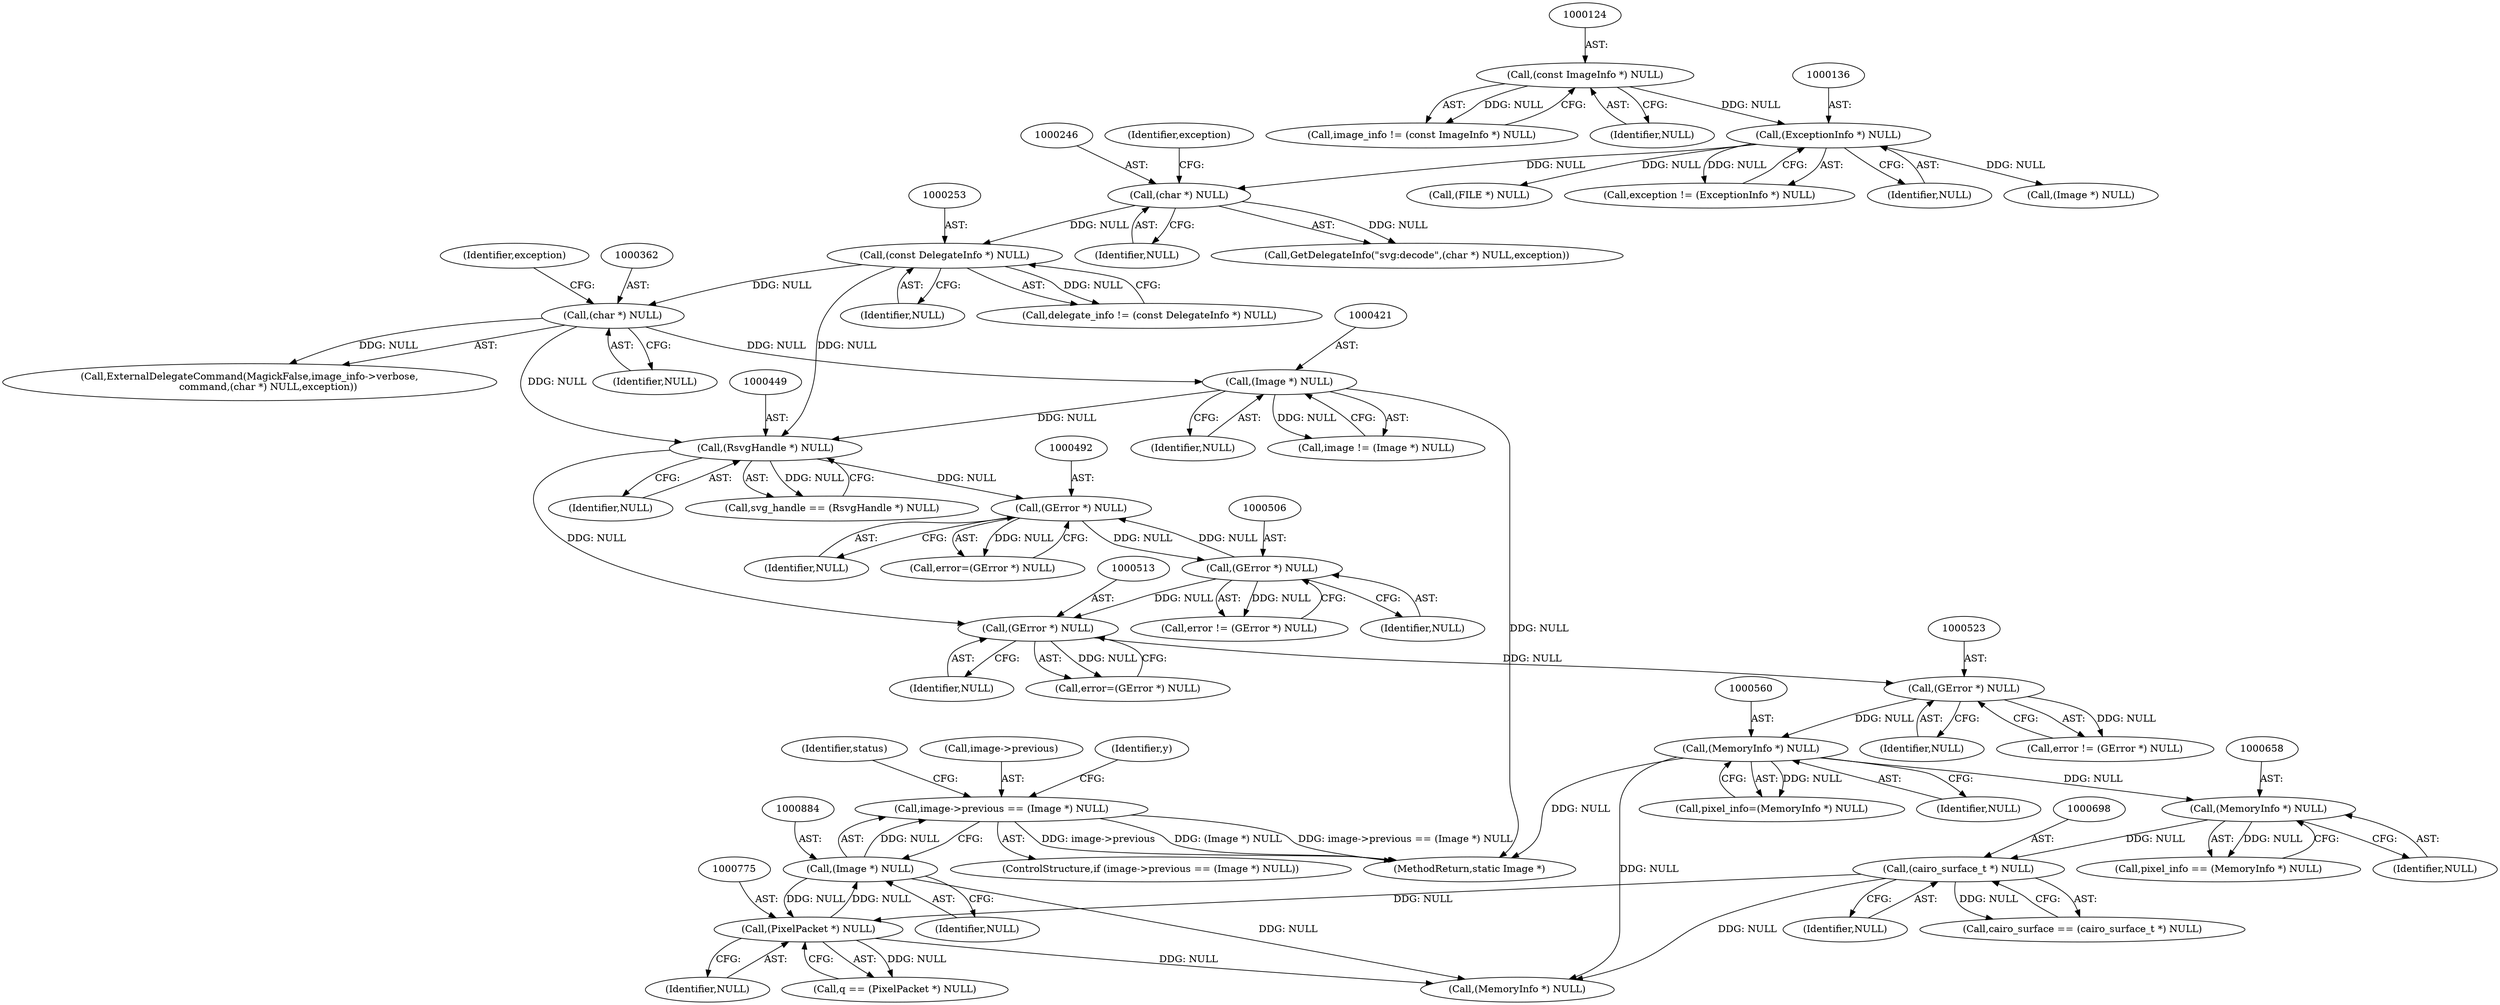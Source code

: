 digraph "0_ImageMagick_f6e9d0d9955e85bdd7540b251cd50d598dacc5e6_60@pointer" {
"1000879" [label="(Call,image->previous == (Image *) NULL)"];
"1000883" [label="(Call,(Image *) NULL)"];
"1000774" [label="(Call,(PixelPacket *) NULL)"];
"1000697" [label="(Call,(cairo_surface_t *) NULL)"];
"1000657" [label="(Call,(MemoryInfo *) NULL)"];
"1000559" [label="(Call,(MemoryInfo *) NULL)"];
"1000522" [label="(Call,(GError *) NULL)"];
"1000512" [label="(Call,(GError *) NULL)"];
"1000505" [label="(Call,(GError *) NULL)"];
"1000491" [label="(Call,(GError *) NULL)"];
"1000448" [label="(Call,(RsvgHandle *) NULL)"];
"1000252" [label="(Call,(const DelegateInfo *) NULL)"];
"1000245" [label="(Call,(char *) NULL)"];
"1000135" [label="(Call,(ExceptionInfo *) NULL)"];
"1000123" [label="(Call,(const ImageInfo *) NULL)"];
"1000420" [label="(Call,(Image *) NULL)"];
"1000361" [label="(Call,(char *) NULL)"];
"1000491" [label="(Call,(GError *) NULL)"];
"1000180" [label="(Call,(Image *) NULL)"];
"1000695" [label="(Call,cairo_surface == (cairo_surface_t *) NULL)"];
"1000450" [label="(Identifier,NULL)"];
"1000507" [label="(Identifier,NULL)"];
"1000885" [label="(Identifier,NULL)"];
"1000512" [label="(Call,(GError *) NULL)"];
"1000922" [label="(Call,(FILE *) NULL)"];
"1000699" [label="(Identifier,NULL)"];
"1000559" [label="(Call,(MemoryInfo *) NULL)"];
"1000364" [label="(Identifier,exception)"];
"1000522" [label="(Call,(GError *) NULL)"];
"1000420" [label="(Call,(Image *) NULL)"];
"1000503" [label="(Call,error != (GError *) NULL)"];
"1000493" [label="(Identifier,NULL)"];
"1000133" [label="(Call,exception != (ExceptionInfo *) NULL)"];
"1000524" [label="(Identifier,NULL)"];
"1000878" [label="(ControlStructure,if (image->previous == (Image *) NULL))"];
"1000657" [label="(Call,(MemoryInfo *) NULL)"];
"1000772" [label="(Call,q == (PixelPacket *) NULL)"];
"1000758" [label="(Identifier,y)"];
"1000254" [label="(Identifier,NULL)"];
"1000247" [label="(Identifier,NULL)"];
"1000248" [label="(Identifier,exception)"];
"1000489" [label="(Call,error=(GError *) NULL)"];
"1000774" [label="(Call,(PixelPacket *) NULL)"];
"1000135" [label="(Call,(ExceptionInfo *) NULL)"];
"1000355" [label="(Call,ExternalDelegateCommand(MagickFalse,image_info->verbose,\n            command,(char *) NULL,exception))"];
"1000514" [label="(Identifier,NULL)"];
"1000245" [label="(Call,(char *) NULL)"];
"1000888" [label="(Identifier,status)"];
"1000243" [label="(Call,GetDelegateInfo(\"svg:decode\",(char *) NULL,exception))"];
"1000137" [label="(Identifier,NULL)"];
"1000448" [label="(Call,(RsvgHandle *) NULL)"];
"1000121" [label="(Call,image_info != (const ImageInfo *) NULL)"];
"1000363" [label="(Identifier,NULL)"];
"1000697" [label="(Call,(cairo_surface_t *) NULL)"];
"1000125" [label="(Identifier,NULL)"];
"1000776" [label="(Identifier,NULL)"];
"1000510" [label="(Call,error=(GError *) NULL)"];
"1000361" [label="(Call,(char *) NULL)"];
"1000561" [label="(Identifier,NULL)"];
"1000250" [label="(Call,delegate_info != (const DelegateInfo *) NULL)"];
"1000655" [label="(Call,pixel_info == (MemoryInfo *) NULL)"];
"1000906" [label="(Call,(MemoryInfo *) NULL)"];
"1000879" [label="(Call,image->previous == (Image *) NULL)"];
"1000520" [label="(Call,error != (GError *) NULL)"];
"1000446" [label="(Call,svg_handle == (RsvgHandle *) NULL)"];
"1000123" [label="(Call,(const ImageInfo *) NULL)"];
"1000505" [label="(Call,(GError *) NULL)"];
"1000880" [label="(Call,image->previous)"];
"1000422" [label="(Identifier,NULL)"];
"1001464" [label="(MethodReturn,static Image *)"];
"1000557" [label="(Call,pixel_info=(MemoryInfo *) NULL)"];
"1000252" [label="(Call,(const DelegateInfo *) NULL)"];
"1000418" [label="(Call,image != (Image *) NULL)"];
"1000659" [label="(Identifier,NULL)"];
"1000883" [label="(Call,(Image *) NULL)"];
"1000879" -> "1000878"  [label="AST: "];
"1000879" -> "1000883"  [label="CFG: "];
"1000880" -> "1000879"  [label="AST: "];
"1000883" -> "1000879"  [label="AST: "];
"1000888" -> "1000879"  [label="CFG: "];
"1000758" -> "1000879"  [label="CFG: "];
"1000879" -> "1001464"  [label="DDG: (Image *) NULL"];
"1000879" -> "1001464"  [label="DDG: image->previous == (Image *) NULL"];
"1000879" -> "1001464"  [label="DDG: image->previous"];
"1000883" -> "1000879"  [label="DDG: NULL"];
"1000883" -> "1000885"  [label="CFG: "];
"1000884" -> "1000883"  [label="AST: "];
"1000885" -> "1000883"  [label="AST: "];
"1000883" -> "1000774"  [label="DDG: NULL"];
"1000774" -> "1000883"  [label="DDG: NULL"];
"1000883" -> "1000906"  [label="DDG: NULL"];
"1000774" -> "1000772"  [label="AST: "];
"1000774" -> "1000776"  [label="CFG: "];
"1000775" -> "1000774"  [label="AST: "];
"1000776" -> "1000774"  [label="AST: "];
"1000772" -> "1000774"  [label="CFG: "];
"1000774" -> "1000772"  [label="DDG: NULL"];
"1000697" -> "1000774"  [label="DDG: NULL"];
"1000774" -> "1000906"  [label="DDG: NULL"];
"1000697" -> "1000695"  [label="AST: "];
"1000697" -> "1000699"  [label="CFG: "];
"1000698" -> "1000697"  [label="AST: "];
"1000699" -> "1000697"  [label="AST: "];
"1000695" -> "1000697"  [label="CFG: "];
"1000697" -> "1000695"  [label="DDG: NULL"];
"1000657" -> "1000697"  [label="DDG: NULL"];
"1000697" -> "1000906"  [label="DDG: NULL"];
"1000657" -> "1000655"  [label="AST: "];
"1000657" -> "1000659"  [label="CFG: "];
"1000658" -> "1000657"  [label="AST: "];
"1000659" -> "1000657"  [label="AST: "];
"1000655" -> "1000657"  [label="CFG: "];
"1000657" -> "1000655"  [label="DDG: NULL"];
"1000559" -> "1000657"  [label="DDG: NULL"];
"1000559" -> "1000557"  [label="AST: "];
"1000559" -> "1000561"  [label="CFG: "];
"1000560" -> "1000559"  [label="AST: "];
"1000561" -> "1000559"  [label="AST: "];
"1000557" -> "1000559"  [label="CFG: "];
"1000559" -> "1001464"  [label="DDG: NULL"];
"1000559" -> "1000557"  [label="DDG: NULL"];
"1000522" -> "1000559"  [label="DDG: NULL"];
"1000559" -> "1000906"  [label="DDG: NULL"];
"1000522" -> "1000520"  [label="AST: "];
"1000522" -> "1000524"  [label="CFG: "];
"1000523" -> "1000522"  [label="AST: "];
"1000524" -> "1000522"  [label="AST: "];
"1000520" -> "1000522"  [label="CFG: "];
"1000522" -> "1000520"  [label="DDG: NULL"];
"1000512" -> "1000522"  [label="DDG: NULL"];
"1000512" -> "1000510"  [label="AST: "];
"1000512" -> "1000514"  [label="CFG: "];
"1000513" -> "1000512"  [label="AST: "];
"1000514" -> "1000512"  [label="AST: "];
"1000510" -> "1000512"  [label="CFG: "];
"1000512" -> "1000510"  [label="DDG: NULL"];
"1000505" -> "1000512"  [label="DDG: NULL"];
"1000448" -> "1000512"  [label="DDG: NULL"];
"1000505" -> "1000503"  [label="AST: "];
"1000505" -> "1000507"  [label="CFG: "];
"1000506" -> "1000505"  [label="AST: "];
"1000507" -> "1000505"  [label="AST: "];
"1000503" -> "1000505"  [label="CFG: "];
"1000505" -> "1000491"  [label="DDG: NULL"];
"1000505" -> "1000503"  [label="DDG: NULL"];
"1000491" -> "1000505"  [label="DDG: NULL"];
"1000491" -> "1000489"  [label="AST: "];
"1000491" -> "1000493"  [label="CFG: "];
"1000492" -> "1000491"  [label="AST: "];
"1000493" -> "1000491"  [label="AST: "];
"1000489" -> "1000491"  [label="CFG: "];
"1000491" -> "1000489"  [label="DDG: NULL"];
"1000448" -> "1000491"  [label="DDG: NULL"];
"1000448" -> "1000446"  [label="AST: "];
"1000448" -> "1000450"  [label="CFG: "];
"1000449" -> "1000448"  [label="AST: "];
"1000450" -> "1000448"  [label="AST: "];
"1000446" -> "1000448"  [label="CFG: "];
"1000448" -> "1000446"  [label="DDG: NULL"];
"1000252" -> "1000448"  [label="DDG: NULL"];
"1000420" -> "1000448"  [label="DDG: NULL"];
"1000361" -> "1000448"  [label="DDG: NULL"];
"1000252" -> "1000250"  [label="AST: "];
"1000252" -> "1000254"  [label="CFG: "];
"1000253" -> "1000252"  [label="AST: "];
"1000254" -> "1000252"  [label="AST: "];
"1000250" -> "1000252"  [label="CFG: "];
"1000252" -> "1000250"  [label="DDG: NULL"];
"1000245" -> "1000252"  [label="DDG: NULL"];
"1000252" -> "1000361"  [label="DDG: NULL"];
"1000245" -> "1000243"  [label="AST: "];
"1000245" -> "1000247"  [label="CFG: "];
"1000246" -> "1000245"  [label="AST: "];
"1000247" -> "1000245"  [label="AST: "];
"1000248" -> "1000245"  [label="CFG: "];
"1000245" -> "1000243"  [label="DDG: NULL"];
"1000135" -> "1000245"  [label="DDG: NULL"];
"1000135" -> "1000133"  [label="AST: "];
"1000135" -> "1000137"  [label="CFG: "];
"1000136" -> "1000135"  [label="AST: "];
"1000137" -> "1000135"  [label="AST: "];
"1000133" -> "1000135"  [label="CFG: "];
"1000135" -> "1000133"  [label="DDG: NULL"];
"1000123" -> "1000135"  [label="DDG: NULL"];
"1000135" -> "1000180"  [label="DDG: NULL"];
"1000135" -> "1000922"  [label="DDG: NULL"];
"1000123" -> "1000121"  [label="AST: "];
"1000123" -> "1000125"  [label="CFG: "];
"1000124" -> "1000123"  [label="AST: "];
"1000125" -> "1000123"  [label="AST: "];
"1000121" -> "1000123"  [label="CFG: "];
"1000123" -> "1000121"  [label="DDG: NULL"];
"1000420" -> "1000418"  [label="AST: "];
"1000420" -> "1000422"  [label="CFG: "];
"1000421" -> "1000420"  [label="AST: "];
"1000422" -> "1000420"  [label="AST: "];
"1000418" -> "1000420"  [label="CFG: "];
"1000420" -> "1001464"  [label="DDG: NULL"];
"1000420" -> "1000418"  [label="DDG: NULL"];
"1000361" -> "1000420"  [label="DDG: NULL"];
"1000361" -> "1000355"  [label="AST: "];
"1000361" -> "1000363"  [label="CFG: "];
"1000362" -> "1000361"  [label="AST: "];
"1000363" -> "1000361"  [label="AST: "];
"1000364" -> "1000361"  [label="CFG: "];
"1000361" -> "1000355"  [label="DDG: NULL"];
}
